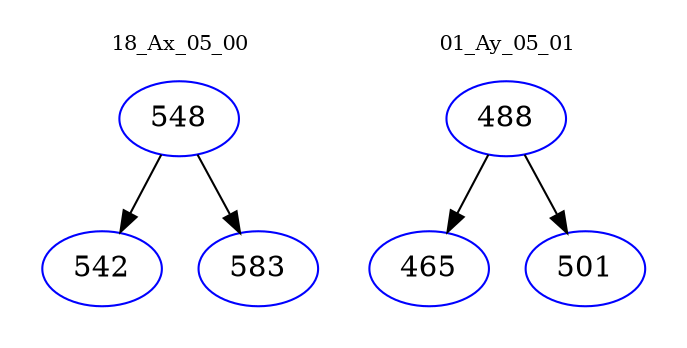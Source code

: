 digraph{
subgraph cluster_0 {
color = white
label = "18_Ax_05_00";
fontsize=10;
T0_548 [label="548", color="blue"]
T0_548 -> T0_542 [color="black"]
T0_542 [label="542", color="blue"]
T0_548 -> T0_583 [color="black"]
T0_583 [label="583", color="blue"]
}
subgraph cluster_1 {
color = white
label = "01_Ay_05_01";
fontsize=10;
T1_488 [label="488", color="blue"]
T1_488 -> T1_465 [color="black"]
T1_465 [label="465", color="blue"]
T1_488 -> T1_501 [color="black"]
T1_501 [label="501", color="blue"]
}
}
